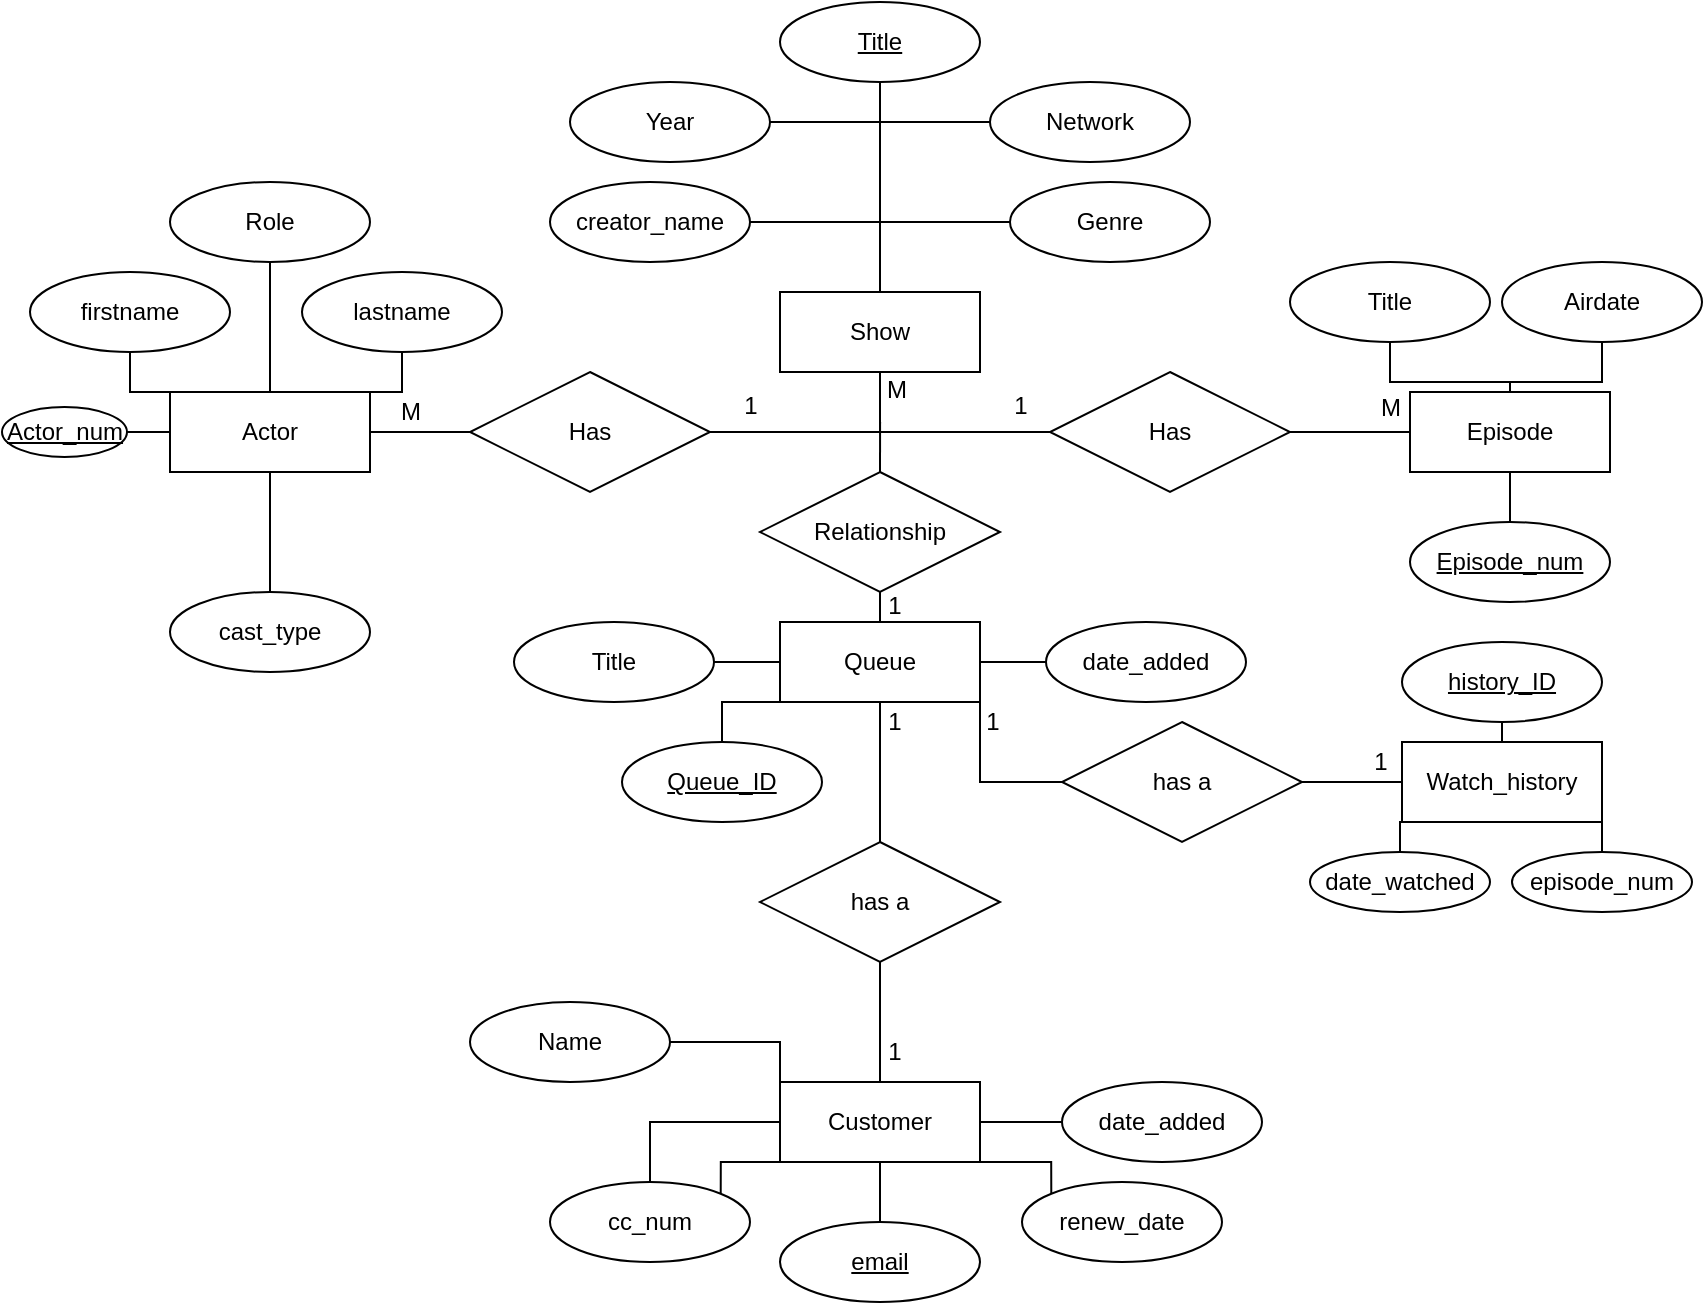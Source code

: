 <mxfile version="20.8.23" type="github"><diagram name="Page-1" id="LR-cdIuMsNDs6QwBr28V"><mxGraphModel dx="1020" dy="707" grid="1" gridSize="10" guides="1" tooltips="1" connect="1" arrows="1" fold="1" page="1" pageScale="1" pageWidth="850" pageHeight="1100" math="0" shadow="0"><root><mxCell id="0"/><mxCell id="1" parent="0"/><mxCell id="PArMZx215AWNACouNAHv-23" style="edgeStyle=orthogonalEdgeStyle;rounded=0;orthogonalLoop=1;jettySize=auto;html=1;exitX=0.5;exitY=1;exitDx=0;exitDy=0;entryX=1;entryY=0.5;entryDx=0;entryDy=0;endArrow=none;endFill=0;" parent="1" source="PArMZx215AWNACouNAHv-1" target="PArMZx215AWNACouNAHv-21" edge="1"><mxGeometry relative="1" as="geometry"/></mxCell><mxCell id="PArMZx215AWNACouNAHv-24" style="edgeStyle=orthogonalEdgeStyle;rounded=0;orthogonalLoop=1;jettySize=auto;html=1;exitX=0.5;exitY=1;exitDx=0;exitDy=0;entryX=0;entryY=0.5;entryDx=0;entryDy=0;endArrow=none;endFill=0;" parent="1" source="PArMZx215AWNACouNAHv-1" target="PArMZx215AWNACouNAHv-22" edge="1"><mxGeometry relative="1" as="geometry"/></mxCell><mxCell id="PArMZx215AWNACouNAHv-1" value="Show" style="whiteSpace=wrap;html=1;align=center;" parent="1" vertex="1"><mxGeometry x="389" y="195" width="100" height="40" as="geometry"/></mxCell><mxCell id="PArMZx215AWNACouNAHv-72" value="" style="edgeStyle=orthogonalEdgeStyle;rounded=0;orthogonalLoop=1;jettySize=auto;html=1;endArrow=none;endFill=0;" parent="1" source="PArMZx215AWNACouNAHv-2" target="PArMZx215AWNACouNAHv-70" edge="1"><mxGeometry relative="1" as="geometry"/></mxCell><mxCell id="PArMZx215AWNACouNAHv-2" value="Episode" style="whiteSpace=wrap;html=1;align=center;" parent="1" vertex="1"><mxGeometry x="704" y="245" width="100" height="40" as="geometry"/></mxCell><mxCell id="PArMZx215AWNACouNAHv-69" value="" style="edgeStyle=orthogonalEdgeStyle;rounded=0;orthogonalLoop=1;jettySize=auto;html=1;endArrow=none;endFill=0;" parent="1" source="PArMZx215AWNACouNAHv-3" target="PArMZx215AWNACouNAHv-64" edge="1"><mxGeometry relative="1" as="geometry"/></mxCell><mxCell id="PArMZx215AWNACouNAHv-74" value="" style="edgeStyle=orthogonalEdgeStyle;rounded=0;orthogonalLoop=1;jettySize=auto;html=1;endArrow=none;endFill=0;" parent="1" source="PArMZx215AWNACouNAHv-3" target="PArMZx215AWNACouNAHv-73" edge="1"><mxGeometry relative="1" as="geometry"/></mxCell><mxCell id="5hRhx7mu8addeeujDJXh-56" style="edgeStyle=orthogonalEdgeStyle;rounded=0;orthogonalLoop=1;jettySize=auto;html=1;exitX=0.5;exitY=1;exitDx=0;exitDy=0;entryX=0.5;entryY=0;entryDx=0;entryDy=0;endArrow=none;endFill=0;" edge="1" parent="1" source="PArMZx215AWNACouNAHv-3" target="5hRhx7mu8addeeujDJXh-55"><mxGeometry relative="1" as="geometry"/></mxCell><mxCell id="PArMZx215AWNACouNAHv-3" value="Actor" style="whiteSpace=wrap;html=1;align=center;" parent="1" vertex="1"><mxGeometry x="84" y="245" width="100" height="40" as="geometry"/></mxCell><mxCell id="PArMZx215AWNACouNAHv-14" style="edgeStyle=orthogonalEdgeStyle;rounded=0;orthogonalLoop=1;jettySize=auto;html=1;exitX=0.5;exitY=1;exitDx=0;exitDy=0;endArrow=none;endFill=0;" parent="1" source="PArMZx215AWNACouNAHv-4" edge="1"><mxGeometry relative="1" as="geometry"><mxPoint x="439" y="180" as="targetPoint"/></mxGeometry></mxCell><mxCell id="PArMZx215AWNACouNAHv-4" value="&lt;u&gt;Title&lt;/u&gt;" style="ellipse;whiteSpace=wrap;html=1;align=center;" parent="1" vertex="1"><mxGeometry x="389" y="50" width="100" height="40" as="geometry"/></mxCell><mxCell id="PArMZx215AWNACouNAHv-18" style="edgeStyle=orthogonalEdgeStyle;rounded=0;orthogonalLoop=1;jettySize=auto;html=1;exitX=0;exitY=0.5;exitDx=0;exitDy=0;entryX=0.5;entryY=0;entryDx=0;entryDy=0;endArrow=none;endFill=0;" parent="1" source="PArMZx215AWNACouNAHv-5" target="PArMZx215AWNACouNAHv-1" edge="1"><mxGeometry relative="1" as="geometry"/></mxCell><mxCell id="PArMZx215AWNACouNAHv-5" value="Network" style="ellipse;whiteSpace=wrap;html=1;align=center;" parent="1" vertex="1"><mxGeometry x="494" y="90" width="100" height="40" as="geometry"/></mxCell><mxCell id="PArMZx215AWNACouNAHv-16" style="edgeStyle=orthogonalEdgeStyle;rounded=0;orthogonalLoop=1;jettySize=auto;html=1;exitX=1;exitY=0.5;exitDx=0;exitDy=0;entryX=0.5;entryY=0;entryDx=0;entryDy=0;endArrow=none;endFill=0;" parent="1" source="PArMZx215AWNACouNAHv-6" target="PArMZx215AWNACouNAHv-1" edge="1"><mxGeometry relative="1" as="geometry"/></mxCell><mxCell id="PArMZx215AWNACouNAHv-6" value="Year" style="ellipse;whiteSpace=wrap;html=1;align=center;" parent="1" vertex="1"><mxGeometry x="284" y="90" width="100" height="40" as="geometry"/></mxCell><mxCell id="PArMZx215AWNACouNAHv-13" style="edgeStyle=orthogonalEdgeStyle;rounded=0;orthogonalLoop=1;jettySize=auto;html=1;entryX=0.5;entryY=0;entryDx=0;entryDy=0;endArrow=none;endFill=0;" parent="1" source="PArMZx215AWNACouNAHv-7" target="PArMZx215AWNACouNAHv-1" edge="1"><mxGeometry relative="1" as="geometry"/></mxCell><mxCell id="PArMZx215AWNACouNAHv-7" value="Genre" style="ellipse;whiteSpace=wrap;html=1;align=center;" parent="1" vertex="1"><mxGeometry x="504" y="140" width="100" height="40" as="geometry"/></mxCell><mxCell id="PArMZx215AWNACouNAHv-12" style="edgeStyle=orthogonalEdgeStyle;rounded=0;orthogonalLoop=1;jettySize=auto;html=1;exitX=1;exitY=0.5;exitDx=0;exitDy=0;entryX=0.5;entryY=0;entryDx=0;entryDy=0;endArrow=none;endFill=0;" parent="1" source="PArMZx215AWNACouNAHv-8" target="PArMZx215AWNACouNAHv-1" edge="1"><mxGeometry relative="1" as="geometry"/></mxCell><mxCell id="PArMZx215AWNACouNAHv-8" value="creator_name" style="ellipse;whiteSpace=wrap;html=1;align=center;" parent="1" vertex="1"><mxGeometry x="274" y="140" width="100" height="40" as="geometry"/></mxCell><mxCell id="PArMZx215AWNACouNAHv-52" style="edgeStyle=orthogonalEdgeStyle;rounded=0;orthogonalLoop=1;jettySize=auto;html=1;exitX=0;exitY=0.5;exitDx=0;exitDy=0;entryX=1;entryY=0.5;entryDx=0;entryDy=0;endArrow=none;endFill=0;" parent="1" source="5hRhx7mu8addeeujDJXh-2" target="PArMZx215AWNACouNAHv-51" edge="1"><mxGeometry relative="1" as="geometry"><mxPoint x="379" y="340" as="sourcePoint"/></mxGeometry></mxCell><mxCell id="PArMZx215AWNACouNAHv-53" style="edgeStyle=orthogonalEdgeStyle;rounded=0;orthogonalLoop=1;jettySize=auto;html=1;exitX=1;exitY=0.5;exitDx=0;exitDy=0;entryX=0;entryY=0.5;entryDx=0;entryDy=0;endArrow=none;endFill=0;" parent="1" source="5hRhx7mu8addeeujDJXh-2" target="PArMZx215AWNACouNAHv-50" edge="1"><mxGeometry relative="1" as="geometry"><mxPoint x="499.0" y="340" as="sourcePoint"/></mxGeometry></mxCell><mxCell id="PArMZx215AWNACouNAHv-59" value="" style="edgeStyle=orthogonalEdgeStyle;rounded=0;orthogonalLoop=1;jettySize=auto;html=1;endArrow=none;endFill=0;" parent="1" source="PArMZx215AWNACouNAHv-20" target="PArMZx215AWNACouNAHv-57" edge="1"><mxGeometry relative="1" as="geometry"/></mxCell><mxCell id="PArMZx215AWNACouNAHv-60" value="" style="edgeStyle=orthogonalEdgeStyle;rounded=0;orthogonalLoop=1;jettySize=auto;html=1;endArrow=none;endFill=0;" parent="1" source="PArMZx215AWNACouNAHv-20" target="PArMZx215AWNACouNAHv-58" edge="1"><mxGeometry relative="1" as="geometry"/></mxCell><mxCell id="PArMZx215AWNACouNAHv-61" value="" style="edgeStyle=orthogonalEdgeStyle;rounded=0;orthogonalLoop=1;jettySize=auto;html=1;endArrow=none;endFill=0;exitX=0.5;exitY=1;exitDx=0;exitDy=0;" parent="1" source="PArMZx215AWNACouNAHv-55" target="PArMZx215AWNACouNAHv-55" edge="1"><mxGeometry relative="1" as="geometry"/></mxCell><mxCell id="PArMZx215AWNACouNAHv-62" style="edgeStyle=orthogonalEdgeStyle;rounded=0;orthogonalLoop=1;jettySize=auto;html=1;exitX=1;exitY=1;exitDx=0;exitDy=0;entryX=0;entryY=0;entryDx=0;entryDy=0;endArrow=none;endFill=0;" parent="1" source="PArMZx215AWNACouNAHv-20" target="PArMZx215AWNACouNAHv-54" edge="1"><mxGeometry relative="1" as="geometry"/></mxCell><mxCell id="PArMZx215AWNACouNAHv-63" style="edgeStyle=orthogonalEdgeStyle;rounded=0;orthogonalLoop=1;jettySize=auto;html=1;exitX=0;exitY=1;exitDx=0;exitDy=0;entryX=1;entryY=0;entryDx=0;entryDy=0;endArrow=none;endFill=0;" parent="1" source="PArMZx215AWNACouNAHv-20" target="PArMZx215AWNACouNAHv-58" edge="1"><mxGeometry relative="1" as="geometry"/></mxCell><mxCell id="5hRhx7mu8addeeujDJXh-4" style="edgeStyle=orthogonalEdgeStyle;rounded=0;orthogonalLoop=1;jettySize=auto;html=1;exitX=0;exitY=0;exitDx=0;exitDy=0;entryX=1;entryY=0.5;entryDx=0;entryDy=0;endArrow=none;endFill=0;" edge="1" parent="1" source="PArMZx215AWNACouNAHv-20" target="PArMZx215AWNACouNAHv-56"><mxGeometry relative="1" as="geometry"/></mxCell><mxCell id="5hRhx7mu8addeeujDJXh-40" style="edgeStyle=orthogonalEdgeStyle;rounded=0;orthogonalLoop=1;jettySize=auto;html=1;exitX=0.5;exitY=1;exitDx=0;exitDy=0;entryX=0.5;entryY=0;entryDx=0;entryDy=0;endArrow=none;endFill=0;" edge="1" parent="1" source="PArMZx215AWNACouNAHv-20" target="PArMZx215AWNACouNAHv-55"><mxGeometry relative="1" as="geometry"/></mxCell><mxCell id="PArMZx215AWNACouNAHv-20" value="Customer" style="whiteSpace=wrap;html=1;align=center;" parent="1" vertex="1"><mxGeometry x="389" y="590" width="100" height="40" as="geometry"/></mxCell><mxCell id="PArMZx215AWNACouNAHv-25" style="edgeStyle=orthogonalEdgeStyle;rounded=0;orthogonalLoop=1;jettySize=auto;html=1;exitX=0;exitY=0.5;exitDx=0;exitDy=0;entryX=1;entryY=0.5;entryDx=0;entryDy=0;endArrow=none;endFill=0;" parent="1" source="PArMZx215AWNACouNAHv-21" target="PArMZx215AWNACouNAHv-3" edge="1"><mxGeometry relative="1" as="geometry"/></mxCell><mxCell id="PArMZx215AWNACouNAHv-21" value="Has" style="shape=rhombus;perimeter=rhombusPerimeter;whiteSpace=wrap;html=1;align=center;" parent="1" vertex="1"><mxGeometry x="234" y="235" width="120" height="60" as="geometry"/></mxCell><mxCell id="PArMZx215AWNACouNAHv-26" style="edgeStyle=orthogonalEdgeStyle;rounded=0;orthogonalLoop=1;jettySize=auto;html=1;exitX=1;exitY=0.5;exitDx=0;exitDy=0;entryX=0;entryY=0.5;entryDx=0;entryDy=0;endArrow=none;endFill=0;" parent="1" source="PArMZx215AWNACouNAHv-22" target="PArMZx215AWNACouNAHv-2" edge="1"><mxGeometry relative="1" as="geometry"/></mxCell><mxCell id="PArMZx215AWNACouNAHv-22" value="Has" style="shape=rhombus;perimeter=rhombusPerimeter;whiteSpace=wrap;html=1;align=center;" parent="1" vertex="1"><mxGeometry x="524" y="235" width="120" height="60" as="geometry"/></mxCell><mxCell id="PArMZx215AWNACouNAHv-27" value="M" style="text;html=1;align=center;verticalAlign=middle;resizable=0;points=[];autosize=1;strokeColor=none;fillColor=none;" parent="1" vertex="1"><mxGeometry x="189" y="240" width="30" height="30" as="geometry"/></mxCell><mxCell id="PArMZx215AWNACouNAHv-28" value="1" style="text;html=1;align=center;verticalAlign=middle;resizable=0;points=[];autosize=1;strokeColor=none;fillColor=none;" parent="1" vertex="1"><mxGeometry x="359" y="237" width="30" height="30" as="geometry"/></mxCell><mxCell id="PArMZx215AWNACouNAHv-29" value="M" style="text;html=1;align=center;verticalAlign=middle;resizable=0;points=[];autosize=1;strokeColor=none;fillColor=none;" parent="1" vertex="1"><mxGeometry x="679" y="238" width="30" height="30" as="geometry"/></mxCell><mxCell id="PArMZx215AWNACouNAHv-30" value="1" style="text;html=1;align=center;verticalAlign=middle;resizable=0;points=[];autosize=1;strokeColor=none;fillColor=none;" parent="1" vertex="1"><mxGeometry x="494" y="237" width="30" height="30" as="geometry"/></mxCell><mxCell id="PArMZx215AWNACouNAHv-44" style="edgeStyle=orthogonalEdgeStyle;rounded=0;orthogonalLoop=1;jettySize=auto;html=1;exitX=0.5;exitY=1;exitDx=0;exitDy=0;entryX=0.5;entryY=0;entryDx=0;entryDy=0;endArrow=none;endFill=0;" parent="1" source="PArMZx215AWNACouNAHv-41" target="PArMZx215AWNACouNAHv-2" edge="1"><mxGeometry relative="1" as="geometry"/></mxCell><mxCell id="PArMZx215AWNACouNAHv-41" value="Title" style="ellipse;whiteSpace=wrap;html=1;align=center;" parent="1" vertex="1"><mxGeometry x="644" y="180" width="100" height="40" as="geometry"/></mxCell><mxCell id="PArMZx215AWNACouNAHv-43" style="edgeStyle=orthogonalEdgeStyle;rounded=0;orthogonalLoop=1;jettySize=auto;html=1;exitX=0.5;exitY=1;exitDx=0;exitDy=0;entryX=0.5;entryY=0;entryDx=0;entryDy=0;endArrow=none;endFill=0;" parent="1" source="PArMZx215AWNACouNAHv-42" target="PArMZx215AWNACouNAHv-2" edge="1"><mxGeometry relative="1" as="geometry"/></mxCell><mxCell id="PArMZx215AWNACouNAHv-42" value="Airdate" style="ellipse;whiteSpace=wrap;html=1;align=center;" parent="1" vertex="1"><mxGeometry x="750" y="180" width="100" height="40" as="geometry"/></mxCell><mxCell id="PArMZx215AWNACouNAHv-49" style="edgeStyle=orthogonalEdgeStyle;rounded=0;orthogonalLoop=1;jettySize=auto;html=1;exitX=0.5;exitY=1;exitDx=0;exitDy=0;entryX=0.5;entryY=0;entryDx=0;entryDy=0;endArrow=none;endFill=0;" parent="1" source="PArMZx215AWNACouNAHv-45" target="PArMZx215AWNACouNAHv-3" edge="1"><mxGeometry relative="1" as="geometry"/></mxCell><mxCell id="PArMZx215AWNACouNAHv-45" value="firstname" style="ellipse;whiteSpace=wrap;html=1;align=center;" parent="1" vertex="1"><mxGeometry x="14" y="185" width="100" height="40" as="geometry"/></mxCell><mxCell id="PArMZx215AWNACouNAHv-47" style="edgeStyle=orthogonalEdgeStyle;rounded=0;orthogonalLoop=1;jettySize=auto;html=1;exitX=0.5;exitY=1;exitDx=0;exitDy=0;entryX=0.5;entryY=0;entryDx=0;entryDy=0;endArrow=none;endFill=0;" parent="1" source="PArMZx215AWNACouNAHv-46" target="PArMZx215AWNACouNAHv-3" edge="1"><mxGeometry relative="1" as="geometry"/></mxCell><mxCell id="PArMZx215AWNACouNAHv-46" value="lastname" style="ellipse;whiteSpace=wrap;html=1;align=center;" parent="1" vertex="1"><mxGeometry x="150" y="185" width="100" height="40" as="geometry"/></mxCell><mxCell id="PArMZx215AWNACouNAHv-50" value="date_added" style="ellipse;whiteSpace=wrap;html=1;align=center;" parent="1" vertex="1"><mxGeometry x="522" y="360" width="100" height="40" as="geometry"/></mxCell><mxCell id="PArMZx215AWNACouNAHv-51" value="Title" style="ellipse;whiteSpace=wrap;html=1;align=center;" parent="1" vertex="1"><mxGeometry x="256" y="360" width="100" height="40" as="geometry"/></mxCell><mxCell id="PArMZx215AWNACouNAHv-54" value="renew_date" style="ellipse;whiteSpace=wrap;html=1;align=center;" parent="1" vertex="1"><mxGeometry x="510" y="640" width="100" height="40" as="geometry"/></mxCell><mxCell id="PArMZx215AWNACouNAHv-55" value="&lt;u&gt;email&lt;/u&gt;" style="ellipse;whiteSpace=wrap;html=1;align=center;" parent="1" vertex="1"><mxGeometry x="389" y="660" width="100" height="40" as="geometry"/></mxCell><mxCell id="PArMZx215AWNACouNAHv-56" value="Name" style="ellipse;whiteSpace=wrap;html=1;align=center;" parent="1" vertex="1"><mxGeometry x="234" y="550" width="100" height="40" as="geometry"/></mxCell><mxCell id="PArMZx215AWNACouNAHv-57" value="date_added" style="ellipse;whiteSpace=wrap;html=1;align=center;" parent="1" vertex="1"><mxGeometry x="530" y="590" width="100" height="40" as="geometry"/></mxCell><mxCell id="PArMZx215AWNACouNAHv-58" value="cc_num" style="ellipse;whiteSpace=wrap;html=1;align=center;" parent="1" vertex="1"><mxGeometry x="274" y="640" width="100" height="40" as="geometry"/></mxCell><mxCell id="PArMZx215AWNACouNAHv-64" value="Role" style="ellipse;whiteSpace=wrap;html=1;align=center;" parent="1" vertex="1"><mxGeometry x="84" y="140" width="100" height="40" as="geometry"/></mxCell><mxCell id="PArMZx215AWNACouNAHv-65" value="M" style="text;html=1;align=center;verticalAlign=middle;resizable=0;points=[];autosize=1;strokeColor=none;fillColor=none;" parent="1" vertex="1"><mxGeometry x="432" y="229" width="30" height="30" as="geometry"/></mxCell><mxCell id="PArMZx215AWNACouNAHv-70" value="Episode_num" style="ellipse;whiteSpace=wrap;html=1;align=center;fontStyle=4;" parent="1" vertex="1"><mxGeometry x="704" y="310" width="100" height="40" as="geometry"/></mxCell><mxCell id="PArMZx215AWNACouNAHv-73" value="Actor_num" style="ellipse;whiteSpace=wrap;html=1;align=center;fontStyle=4;" parent="1" vertex="1"><mxGeometry y="252.5" width="62.5" height="25" as="geometry"/></mxCell><mxCell id="5hRhx7mu8addeeujDJXh-10" value="" style="edgeStyle=orthogonalEdgeStyle;rounded=0;orthogonalLoop=1;jettySize=auto;html=1;endArrow=none;endFill=0;" edge="1" parent="1" source="5hRhx7mu8addeeujDJXh-1" target="5hRhx7mu8addeeujDJXh-8"><mxGeometry relative="1" as="geometry"/></mxCell><mxCell id="5hRhx7mu8addeeujDJXh-17" style="edgeStyle=orthogonalEdgeStyle;rounded=0;orthogonalLoop=1;jettySize=auto;html=1;exitX=1;exitY=1;exitDx=0;exitDy=0;entryX=0.5;entryY=0;entryDx=0;entryDy=0;endArrow=none;endFill=0;" edge="1" parent="1" source="5hRhx7mu8addeeujDJXh-1" target="5hRhx7mu8addeeujDJXh-12"><mxGeometry relative="1" as="geometry"/></mxCell><mxCell id="5hRhx7mu8addeeujDJXh-18" style="edgeStyle=orthogonalEdgeStyle;rounded=0;orthogonalLoop=1;jettySize=auto;html=1;exitX=0;exitY=1;exitDx=0;exitDy=0;entryX=0.5;entryY=0;entryDx=0;entryDy=0;endArrow=none;endFill=0;" edge="1" parent="1" source="5hRhx7mu8addeeujDJXh-1" target="5hRhx7mu8addeeujDJXh-16"><mxGeometry relative="1" as="geometry"/></mxCell><mxCell id="5hRhx7mu8addeeujDJXh-1" value="Watch_history" style="whiteSpace=wrap;html=1;align=center;" vertex="1" parent="1"><mxGeometry x="700" y="420" width="100" height="40" as="geometry"/></mxCell><mxCell id="5hRhx7mu8addeeujDJXh-6" value="" style="edgeStyle=orthogonalEdgeStyle;rounded=0;orthogonalLoop=1;jettySize=auto;html=1;endArrow=none;endFill=0;" edge="1" parent="1" source="5hRhx7mu8addeeujDJXh-2" target="5hRhx7mu8addeeujDJXh-5"><mxGeometry relative="1" as="geometry"/></mxCell><mxCell id="5hRhx7mu8addeeujDJXh-27" style="edgeStyle=orthogonalEdgeStyle;rounded=0;orthogonalLoop=1;jettySize=auto;html=1;exitX=1;exitY=1;exitDx=0;exitDy=0;entryX=0;entryY=0.5;entryDx=0;entryDy=0;endArrow=none;endFill=0;" edge="1" parent="1" source="5hRhx7mu8addeeujDJXh-2" target="5hRhx7mu8addeeujDJXh-8"><mxGeometry relative="1" as="geometry"/></mxCell><mxCell id="5hRhx7mu8addeeujDJXh-54" style="edgeStyle=orthogonalEdgeStyle;rounded=0;orthogonalLoop=1;jettySize=auto;html=1;exitX=0;exitY=1;exitDx=0;exitDy=0;entryX=0.5;entryY=0;entryDx=0;entryDy=0;endArrow=none;endFill=0;" edge="1" parent="1" source="5hRhx7mu8addeeujDJXh-2" target="5hRhx7mu8addeeujDJXh-53"><mxGeometry relative="1" as="geometry"/></mxCell><mxCell id="5hRhx7mu8addeeujDJXh-2" value="Queue" style="whiteSpace=wrap;html=1;align=center;" vertex="1" parent="1"><mxGeometry x="389" y="360" width="100" height="40" as="geometry"/></mxCell><mxCell id="5hRhx7mu8addeeujDJXh-26" style="edgeStyle=orthogonalEdgeStyle;rounded=0;orthogonalLoop=1;jettySize=auto;html=1;exitX=0.5;exitY=1;exitDx=0;exitDy=0;entryX=0.5;entryY=0;entryDx=0;entryDy=0;endArrow=none;endFill=0;" edge="1" parent="1" source="5hRhx7mu8addeeujDJXh-5" target="PArMZx215AWNACouNAHv-20"><mxGeometry relative="1" as="geometry"/></mxCell><mxCell id="5hRhx7mu8addeeujDJXh-5" value="has a" style="shape=rhombus;perimeter=rhombusPerimeter;whiteSpace=wrap;html=1;align=center;" vertex="1" parent="1"><mxGeometry x="379" y="470" width="120" height="60" as="geometry"/></mxCell><mxCell id="5hRhx7mu8addeeujDJXh-8" value="has a" style="shape=rhombus;perimeter=rhombusPerimeter;whiteSpace=wrap;html=1;align=center;" vertex="1" parent="1"><mxGeometry x="530" y="410" width="120" height="60" as="geometry"/></mxCell><mxCell id="5hRhx7mu8addeeujDJXh-12" value="episode_num" style="ellipse;whiteSpace=wrap;html=1;align=center;" vertex="1" parent="1"><mxGeometry x="755" y="475" width="90" height="30" as="geometry"/></mxCell><mxCell id="5hRhx7mu8addeeujDJXh-15" style="edgeStyle=orthogonalEdgeStyle;rounded=0;orthogonalLoop=1;jettySize=auto;html=1;exitX=0.5;exitY=1;exitDx=0;exitDy=0;entryX=0.5;entryY=0;entryDx=0;entryDy=0;endArrow=none;endFill=0;" edge="1" parent="1" source="5hRhx7mu8addeeujDJXh-13" target="5hRhx7mu8addeeujDJXh-1"><mxGeometry relative="1" as="geometry"/></mxCell><mxCell id="5hRhx7mu8addeeujDJXh-13" value="history_ID" style="ellipse;whiteSpace=wrap;html=1;align=center;fontStyle=4;" vertex="1" parent="1"><mxGeometry x="700" y="370" width="100" height="40" as="geometry"/></mxCell><mxCell id="5hRhx7mu8addeeujDJXh-16" value="date_watched" style="ellipse;whiteSpace=wrap;html=1;align=center;" vertex="1" parent="1"><mxGeometry x="654" y="475" width="90" height="30" as="geometry"/></mxCell><mxCell id="5hRhx7mu8addeeujDJXh-24" value="1" style="text;html=1;align=center;verticalAlign=middle;resizable=0;points=[];autosize=1;strokeColor=none;fillColor=none;" vertex="1" parent="1"><mxGeometry x="431" y="337" width="30" height="30" as="geometry"/></mxCell><mxCell id="5hRhx7mu8addeeujDJXh-32" style="edgeStyle=orthogonalEdgeStyle;rounded=0;orthogonalLoop=1;jettySize=auto;html=1;exitX=0.5;exitY=0;exitDx=0;exitDy=0;endArrow=none;endFill=0;" edge="1" parent="1" source="5hRhx7mu8addeeujDJXh-28"><mxGeometry relative="1" as="geometry"><mxPoint x="439.048" y="260.0" as="targetPoint"/></mxGeometry></mxCell><mxCell id="5hRhx7mu8addeeujDJXh-35" style="edgeStyle=orthogonalEdgeStyle;rounded=0;orthogonalLoop=1;jettySize=auto;html=1;exitX=0.5;exitY=1;exitDx=0;exitDy=0;entryX=0.5;entryY=0;entryDx=0;entryDy=0;endArrow=none;endFill=0;" edge="1" parent="1" source="5hRhx7mu8addeeujDJXh-28" target="5hRhx7mu8addeeujDJXh-2"><mxGeometry relative="1" as="geometry"/></mxCell><mxCell id="5hRhx7mu8addeeujDJXh-28" value="Relationship" style="shape=rhombus;perimeter=rhombusPerimeter;whiteSpace=wrap;html=1;align=center;" vertex="1" parent="1"><mxGeometry x="379" y="285" width="120" height="60" as="geometry"/></mxCell><mxCell id="5hRhx7mu8addeeujDJXh-36" value="1" style="text;html=1;align=center;verticalAlign=middle;resizable=0;points=[];autosize=1;strokeColor=none;fillColor=none;" vertex="1" parent="1"><mxGeometry x="480" y="395" width="30" height="30" as="geometry"/></mxCell><mxCell id="5hRhx7mu8addeeujDJXh-37" value="1" style="text;html=1;align=center;verticalAlign=middle;resizable=0;points=[];autosize=1;strokeColor=none;fillColor=none;" vertex="1" parent="1"><mxGeometry x="674" y="415" width="30" height="30" as="geometry"/></mxCell><mxCell id="5hRhx7mu8addeeujDJXh-38" value="1" style="text;html=1;align=center;verticalAlign=middle;resizable=0;points=[];autosize=1;strokeColor=none;fillColor=none;" vertex="1" parent="1"><mxGeometry x="431" y="395" width="30" height="30" as="geometry"/></mxCell><mxCell id="5hRhx7mu8addeeujDJXh-39" value="1" style="text;html=1;align=center;verticalAlign=middle;resizable=0;points=[];autosize=1;strokeColor=none;fillColor=none;" vertex="1" parent="1"><mxGeometry x="431" y="560" width="30" height="30" as="geometry"/></mxCell><mxCell id="5hRhx7mu8addeeujDJXh-53" value="&lt;u&gt;Queue_ID&lt;/u&gt;" style="ellipse;whiteSpace=wrap;html=1;align=center;" vertex="1" parent="1"><mxGeometry x="310" y="420" width="100" height="40" as="geometry"/></mxCell><mxCell id="5hRhx7mu8addeeujDJXh-55" value="cast_type" style="ellipse;whiteSpace=wrap;html=1;align=center;" vertex="1" parent="1"><mxGeometry x="84" y="345" width="100" height="40" as="geometry"/></mxCell></root></mxGraphModel></diagram></mxfile>